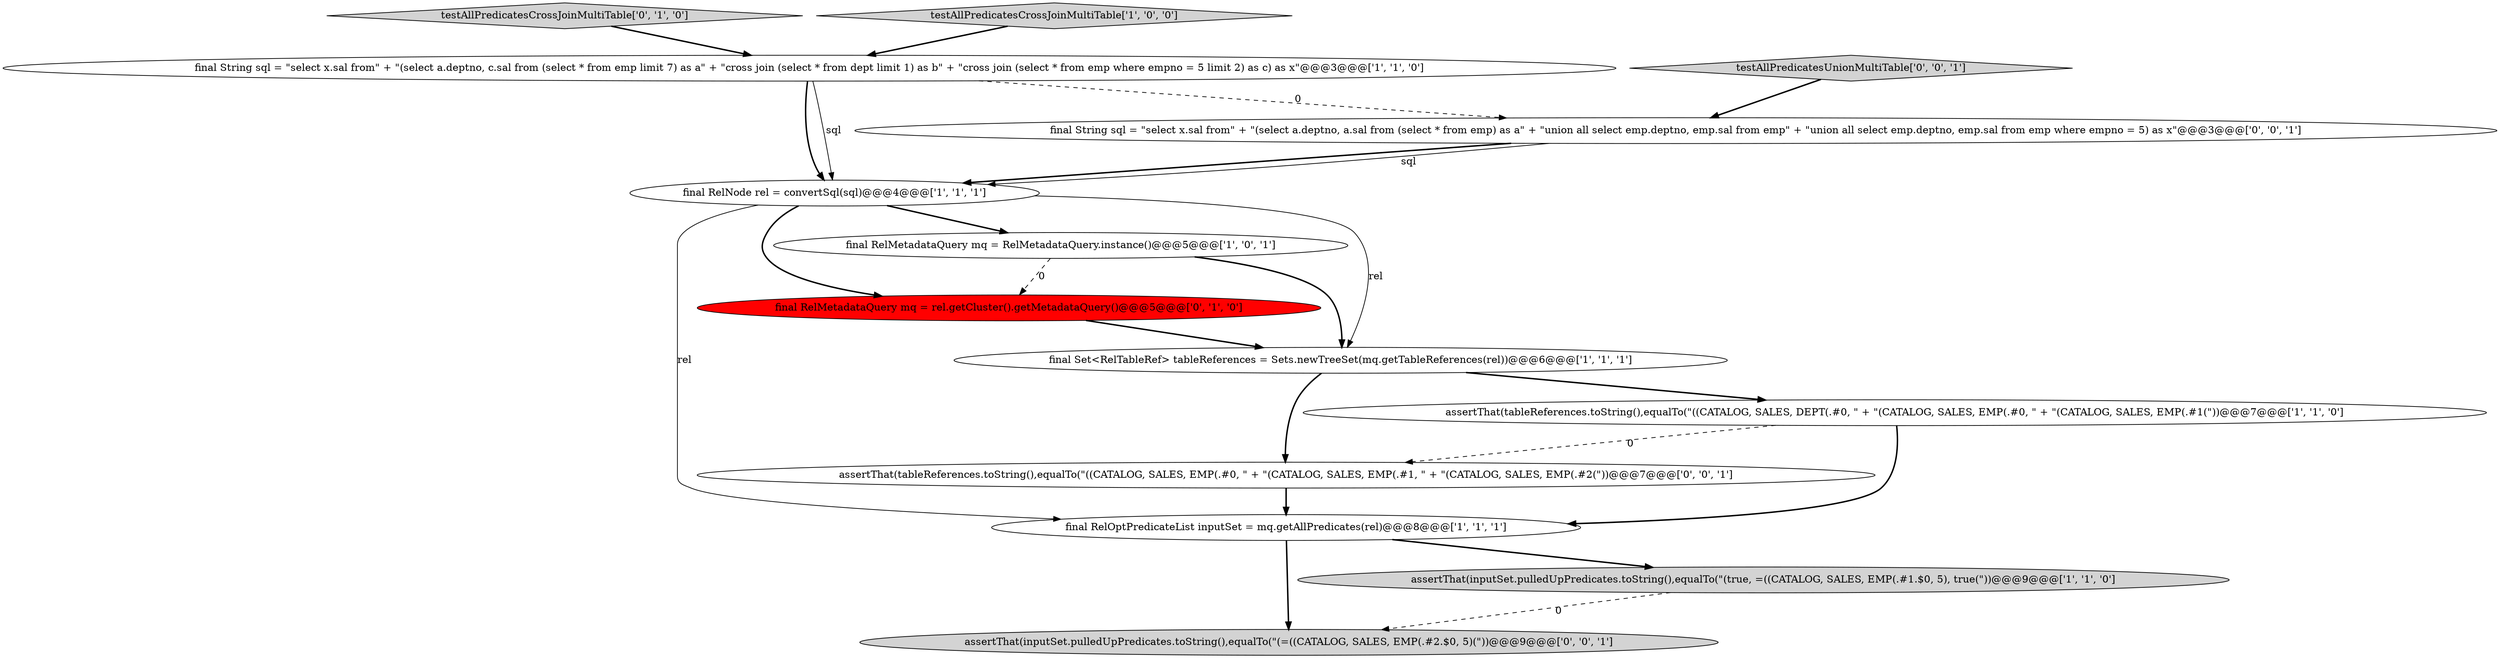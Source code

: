 digraph {
12 [style = filled, label = "final String sql = \"select x.sal from\" + \"(select a.deptno, a.sal from (select * from emp) as a\" + \"union all select emp.deptno, emp.sal from emp\" + \"union all select emp.deptno, emp.sal from emp where empno = 5) as x\"@@@3@@@['0', '0', '1']", fillcolor = white, shape = ellipse image = "AAA0AAABBB3BBB"];
6 [style = filled, label = "final String sql = \"select x.sal from\" + \"(select a.deptno, c.sal from (select * from emp limit 7) as a\" + \"cross join (select * from dept limit 1) as b\" + \"cross join (select * from emp where empno = 5 limit 2) as c) as x\"@@@3@@@['1', '1', '0']", fillcolor = white, shape = ellipse image = "AAA0AAABBB1BBB"];
2 [style = filled, label = "final RelOptPredicateList inputSet = mq.getAllPredicates(rel)@@@8@@@['1', '1', '1']", fillcolor = white, shape = ellipse image = "AAA0AAABBB1BBB"];
9 [style = filled, label = "final RelMetadataQuery mq = rel.getCluster().getMetadataQuery()@@@5@@@['0', '1', '0']", fillcolor = red, shape = ellipse image = "AAA1AAABBB2BBB"];
11 [style = filled, label = "assertThat(inputSet.pulledUpPredicates.toString(),equalTo(\"(=((CATALOG, SALES, EMP(.#2.$0, 5)(\"))@@@9@@@['0', '0', '1']", fillcolor = lightgray, shape = ellipse image = "AAA0AAABBB3BBB"];
3 [style = filled, label = "assertThat(inputSet.pulledUpPredicates.toString(),equalTo(\"(true, =((CATALOG, SALES, EMP(.#1.$0, 5), true(\"))@@@9@@@['1', '1', '0']", fillcolor = lightgray, shape = ellipse image = "AAA0AAABBB1BBB"];
5 [style = filled, label = "final RelMetadataQuery mq = RelMetadataQuery.instance()@@@5@@@['1', '0', '1']", fillcolor = white, shape = ellipse image = "AAA0AAABBB1BBB"];
1 [style = filled, label = "final Set<RelTableRef> tableReferences = Sets.newTreeSet(mq.getTableReferences(rel))@@@6@@@['1', '1', '1']", fillcolor = white, shape = ellipse image = "AAA0AAABBB1BBB"];
7 [style = filled, label = "assertThat(tableReferences.toString(),equalTo(\"((CATALOG, SALES, DEPT(.#0, \" + \"(CATALOG, SALES, EMP(.#0, \" + \"(CATALOG, SALES, EMP(.#1(\"))@@@7@@@['1', '1', '0']", fillcolor = white, shape = ellipse image = "AAA0AAABBB1BBB"];
13 [style = filled, label = "testAllPredicatesUnionMultiTable['0', '0', '1']", fillcolor = lightgray, shape = diamond image = "AAA0AAABBB3BBB"];
8 [style = filled, label = "testAllPredicatesCrossJoinMultiTable['0', '1', '0']", fillcolor = lightgray, shape = diamond image = "AAA0AAABBB2BBB"];
10 [style = filled, label = "assertThat(tableReferences.toString(),equalTo(\"((CATALOG, SALES, EMP(.#0, \" + \"(CATALOG, SALES, EMP(.#1, \" + \"(CATALOG, SALES, EMP(.#2(\"))@@@7@@@['0', '0', '1']", fillcolor = white, shape = ellipse image = "AAA0AAABBB3BBB"];
0 [style = filled, label = "final RelNode rel = convertSql(sql)@@@4@@@['1', '1', '1']", fillcolor = white, shape = ellipse image = "AAA0AAABBB1BBB"];
4 [style = filled, label = "testAllPredicatesCrossJoinMultiTable['1', '0', '0']", fillcolor = lightgray, shape = diamond image = "AAA0AAABBB1BBB"];
0->1 [style = solid, label="rel"];
0->9 [style = bold, label=""];
4->6 [style = bold, label=""];
2->3 [style = bold, label=""];
5->9 [style = dashed, label="0"];
8->6 [style = bold, label=""];
6->0 [style = bold, label=""];
12->0 [style = bold, label=""];
1->7 [style = bold, label=""];
6->0 [style = solid, label="sql"];
6->12 [style = dashed, label="0"];
5->1 [style = bold, label=""];
13->12 [style = bold, label=""];
12->0 [style = solid, label="sql"];
7->2 [style = bold, label=""];
0->2 [style = solid, label="rel"];
7->10 [style = dashed, label="0"];
10->2 [style = bold, label=""];
9->1 [style = bold, label=""];
1->10 [style = bold, label=""];
2->11 [style = bold, label=""];
3->11 [style = dashed, label="0"];
0->5 [style = bold, label=""];
}
